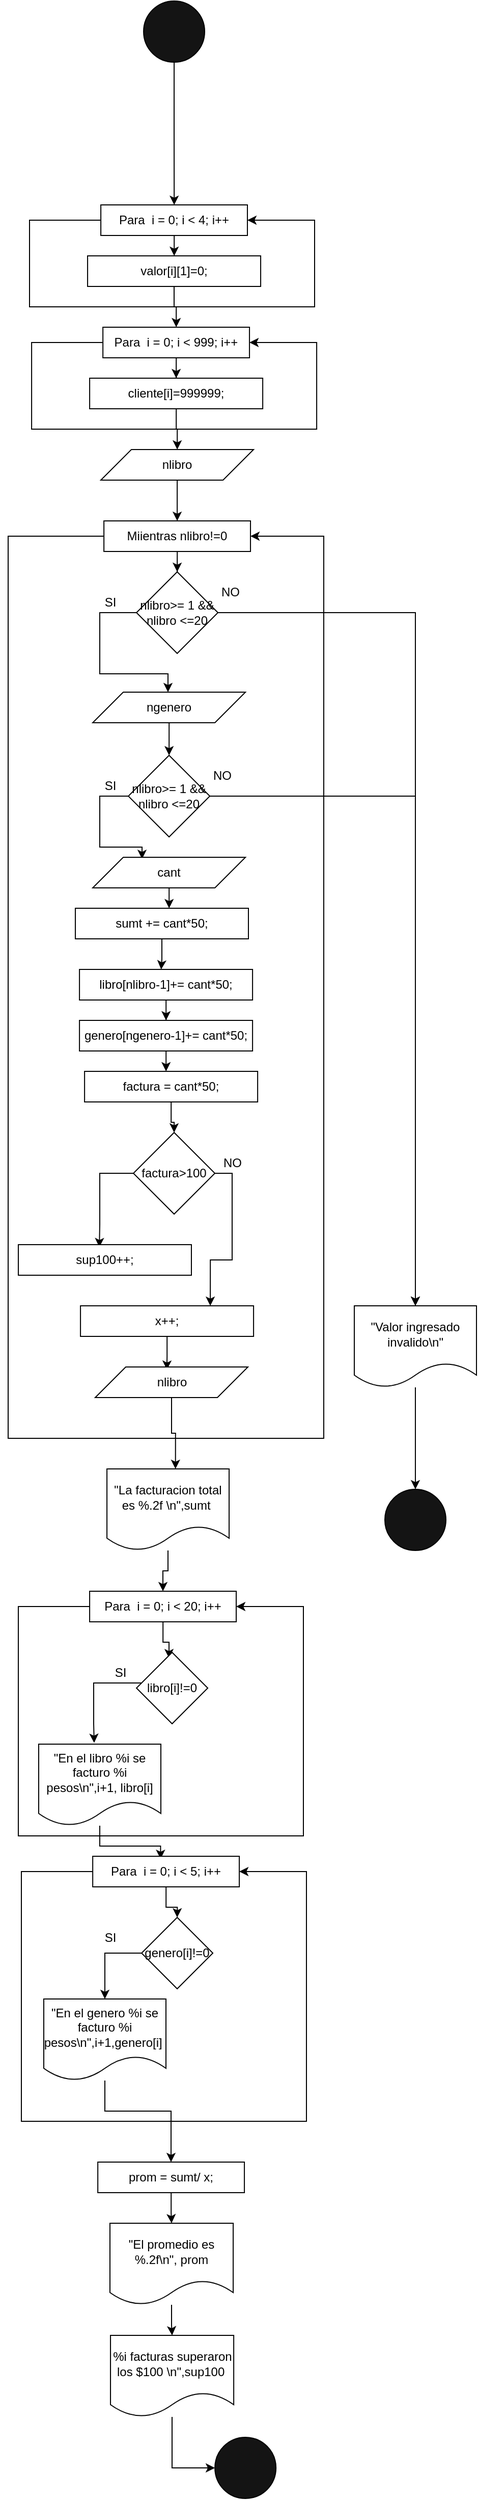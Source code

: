 <mxfile version="13.5.3" type="device"><diagram id="6y1sEQPBiFlEUiLBtZ2x" name="Page-1"><mxGraphModel dx="1504" dy="5358" grid="1" gridSize="10" guides="1" tooltips="1" connect="1" arrows="1" fold="1" page="1" pageScale="1" pageWidth="827" pageHeight="1169" math="0" shadow="0"><root><mxCell id="0"/><mxCell id="1" parent="0"/><mxCell id="lmidg_qq2kAQNofPM88j-1" style="edgeStyle=orthogonalEdgeStyle;rounded=0;orthogonalLoop=1;jettySize=auto;html=1;entryX=1;entryY=0.5;entryDx=0;entryDy=0;" parent="1" source="lmidg_qq2kAQNofPM88j-2" target="lmidg_qq2kAQNofPM88j-2" edge="1"><mxGeometry relative="1" as="geometry"><mxPoint x="719.33" y="-2990" as="targetPoint"/><Array as="points"><mxPoint x="300" y="-3075"/><mxPoint x="300" y="-2190"/><mxPoint x="610" y="-2190"/><mxPoint x="610" y="-3075"/></Array></mxGeometry></mxCell><mxCell id="lmidg_qq2kAQNofPM88j-52" style="edgeStyle=orthogonalEdgeStyle;rounded=0;orthogonalLoop=1;jettySize=auto;html=1;entryX=0.5;entryY=0;entryDx=0;entryDy=0;" parent="1" source="lmidg_qq2kAQNofPM88j-2" target="lmidg_qq2kAQNofPM88j-29" edge="1"><mxGeometry relative="1" as="geometry"/></mxCell><mxCell id="lmidg_qq2kAQNofPM88j-2" value="Miientras&amp;nbsp;nlibro!=0" style="rounded=0;whiteSpace=wrap;html=1;" parent="1" vertex="1"><mxGeometry x="394.07" y="-3090" width="143.96" height="30" as="geometry"/></mxCell><mxCell id="lmidg_qq2kAQNofPM88j-69" style="edgeStyle=orthogonalEdgeStyle;rounded=0;orthogonalLoop=1;jettySize=auto;html=1;" parent="1" source="lmidg_qq2kAQNofPM88j-3" target="lmidg_qq2kAQNofPM88j-6" edge="1"><mxGeometry relative="1" as="geometry"/></mxCell><mxCell id="lmidg_qq2kAQNofPM88j-3" value="" style="ellipse;whiteSpace=wrap;html=1;aspect=fixed;fillColor=#141414;" parent="1" vertex="1"><mxGeometry x="433.03" y="-3600" width="60" height="60" as="geometry"/></mxCell><mxCell id="lmidg_qq2kAQNofPM88j-4" style="edgeStyle=orthogonalEdgeStyle;rounded=0;orthogonalLoop=1;jettySize=auto;html=1;entryX=1;entryY=0.5;entryDx=0;entryDy=0;" parent="1" source="lmidg_qq2kAQNofPM88j-6" target="lmidg_qq2kAQNofPM88j-6" edge="1"><mxGeometry relative="1" as="geometry"><mxPoint x="725.28" y="-3370" as="targetPoint"/><Array as="points"><mxPoint x="321" y="-3385"/><mxPoint x="321" y="-3300"/><mxPoint x="601" y="-3300"/><mxPoint x="601" y="-3385"/></Array></mxGeometry></mxCell><mxCell id="lmidg_qq2kAQNofPM88j-5" style="edgeStyle=orthogonalEdgeStyle;rounded=0;orthogonalLoop=1;jettySize=auto;html=1;entryX=0.5;entryY=0;entryDx=0;entryDy=0;" parent="1" source="lmidg_qq2kAQNofPM88j-6" target="lmidg_qq2kAQNofPM88j-7" edge="1"><mxGeometry relative="1" as="geometry"/></mxCell><mxCell id="lmidg_qq2kAQNofPM88j-6" value="Para&amp;nbsp;&amp;nbsp;i = 0; i &amp;lt; 4; i++" style="rounded=0;whiteSpace=wrap;html=1;" parent="1" vertex="1"><mxGeometry x="391.05" y="-3400" width="143.96" height="30" as="geometry"/></mxCell><mxCell id="lmidg_qq2kAQNofPM88j-12" style="edgeStyle=orthogonalEdgeStyle;rounded=0;orthogonalLoop=1;jettySize=auto;html=1;" parent="1" source="lmidg_qq2kAQNofPM88j-7" target="lmidg_qq2kAQNofPM88j-10" edge="1"><mxGeometry relative="1" as="geometry"/></mxCell><mxCell id="lmidg_qq2kAQNofPM88j-7" value="valor[i][1]=0;" style="rounded=0;whiteSpace=wrap;html=1;" parent="1" vertex="1"><mxGeometry x="378.03" y="-3350" width="170" height="30" as="geometry"/></mxCell><mxCell id="lmidg_qq2kAQNofPM88j-8" style="edgeStyle=orthogonalEdgeStyle;rounded=0;orthogonalLoop=1;jettySize=auto;html=1;entryX=1;entryY=0.5;entryDx=0;entryDy=0;" parent="1" source="lmidg_qq2kAQNofPM88j-10" target="lmidg_qq2kAQNofPM88j-10" edge="1"><mxGeometry relative="1" as="geometry"><mxPoint x="727.31" y="-3250" as="targetPoint"/><Array as="points"><mxPoint x="323.03" y="-3265"/><mxPoint x="323.03" y="-3180"/><mxPoint x="603.03" y="-3180"/><mxPoint x="603.03" y="-3265"/></Array></mxGeometry></mxCell><mxCell id="lmidg_qq2kAQNofPM88j-9" style="edgeStyle=orthogonalEdgeStyle;rounded=0;orthogonalLoop=1;jettySize=auto;html=1;entryX=0.5;entryY=0;entryDx=0;entryDy=0;" parent="1" source="lmidg_qq2kAQNofPM88j-10" target="lmidg_qq2kAQNofPM88j-11" edge="1"><mxGeometry relative="1" as="geometry"/></mxCell><mxCell id="lmidg_qq2kAQNofPM88j-10" value="Para&amp;nbsp;&amp;nbsp;i = 0; i &amp;lt; 999; i++" style="rounded=0;whiteSpace=wrap;html=1;" parent="1" vertex="1"><mxGeometry x="393.08" y="-3280" width="143.96" height="30" as="geometry"/></mxCell><mxCell id="lmidg_qq2kAQNofPM88j-15" style="edgeStyle=orthogonalEdgeStyle;rounded=0;orthogonalLoop=1;jettySize=auto;html=1;" parent="1" source="lmidg_qq2kAQNofPM88j-11" target="lmidg_qq2kAQNofPM88j-14" edge="1"><mxGeometry relative="1" as="geometry"/></mxCell><mxCell id="lmidg_qq2kAQNofPM88j-11" value="cliente[i]=999999;" style="rounded=0;whiteSpace=wrap;html=1;" parent="1" vertex="1"><mxGeometry x="380.06" y="-3230" width="170" height="30" as="geometry"/></mxCell><mxCell id="lmidg_qq2kAQNofPM88j-16" style="edgeStyle=orthogonalEdgeStyle;rounded=0;orthogonalLoop=1;jettySize=auto;html=1;entryX=0.5;entryY=0;entryDx=0;entryDy=0;" parent="1" source="lmidg_qq2kAQNofPM88j-14" target="lmidg_qq2kAQNofPM88j-2" edge="1"><mxGeometry relative="1" as="geometry"/></mxCell><mxCell id="lmidg_qq2kAQNofPM88j-14" value="nlibro" style="shape=parallelogram;perimeter=parallelogramPerimeter;whiteSpace=wrap;html=1;" parent="1" vertex="1"><mxGeometry x="391.05" y="-3160" width="150" height="30" as="geometry"/></mxCell><mxCell id="lmidg_qq2kAQNofPM88j-64" style="edgeStyle=orthogonalEdgeStyle;rounded=0;orthogonalLoop=1;jettySize=auto;html=1;entryX=0.323;entryY=0.055;entryDx=0;entryDy=0;entryPerimeter=0;" parent="1" source="lmidg_qq2kAQNofPM88j-17" target="lmidg_qq2kAQNofPM88j-26" edge="1"><mxGeometry relative="1" as="geometry"><Array as="points"><mxPoint x="390" y="-2820"/><mxPoint x="390" y="-2770"/><mxPoint x="431" y="-2770"/></Array></mxGeometry></mxCell><mxCell id="lmidg_qq2kAQNofPM88j-71" style="edgeStyle=orthogonalEdgeStyle;rounded=0;orthogonalLoop=1;jettySize=auto;html=1;entryX=0.5;entryY=0;entryDx=0;entryDy=0;" parent="1" source="lmidg_qq2kAQNofPM88j-17" target="lmidg_qq2kAQNofPM88j-19" edge="1"><mxGeometry relative="1" as="geometry"/></mxCell><mxCell id="lmidg_qq2kAQNofPM88j-17" value="nlibro&amp;gt;= 1 &amp;amp;&amp;amp; nlibro &amp;lt;=20" style="rhombus;whiteSpace=wrap;html=1;" parent="1" vertex="1"><mxGeometry x="418.08" y="-2860" width="80" height="80" as="geometry"/></mxCell><mxCell id="lmidg_qq2kAQNofPM88j-54" style="edgeStyle=orthogonalEdgeStyle;rounded=0;orthogonalLoop=1;jettySize=auto;html=1;entryX=0.5;entryY=0;entryDx=0;entryDy=0;" parent="1" source="lmidg_qq2kAQNofPM88j-18" target="lmidg_qq2kAQNofPM88j-17" edge="1"><mxGeometry relative="1" as="geometry"/></mxCell><mxCell id="lmidg_qq2kAQNofPM88j-18" value="ngenero" style="shape=parallelogram;perimeter=parallelogramPerimeter;whiteSpace=wrap;html=1;" parent="1" vertex="1"><mxGeometry x="383.08" y="-2922" width="150" height="30" as="geometry"/></mxCell><mxCell id="lmidg_qq2kAQNofPM88j-21" style="edgeStyle=orthogonalEdgeStyle;rounded=0;orthogonalLoop=1;jettySize=auto;html=1;" parent="1" source="lmidg_qq2kAQNofPM88j-19" target="lmidg_qq2kAQNofPM88j-20" edge="1"><mxGeometry relative="1" as="geometry"><Array as="points"><mxPoint x="700" y="-2168"/></Array></mxGeometry></mxCell><mxCell id="lmidg_qq2kAQNofPM88j-19" value="&quot;Valor ingresado invalido\n&quot;" style="shape=document;whiteSpace=wrap;html=1;boundedLbl=1;" parent="1" vertex="1"><mxGeometry x="640" y="-2320" width="120" height="80" as="geometry"/></mxCell><mxCell id="lmidg_qq2kAQNofPM88j-20" value="" style="ellipse;whiteSpace=wrap;html=1;aspect=fixed;fillColor=#141414;" parent="1" vertex="1"><mxGeometry x="670.0" y="-2140" width="60" height="60" as="geometry"/></mxCell><mxCell id="lmidg_qq2kAQNofPM88j-59" style="edgeStyle=orthogonalEdgeStyle;rounded=0;orthogonalLoop=1;jettySize=auto;html=1;entryX=0.472;entryY=0.021;entryDx=0;entryDy=0;entryPerimeter=0;" parent="1" source="lmidg_qq2kAQNofPM88j-22" target="lmidg_qq2kAQNofPM88j-23" edge="1"><mxGeometry relative="1" as="geometry"/></mxCell><mxCell id="lmidg_qq2kAQNofPM88j-22" value="genero[ngenero-1]+= cant*50;" style="rounded=0;whiteSpace=wrap;html=1;" parent="1" vertex="1"><mxGeometry x="370.06" y="-2600" width="170" height="30" as="geometry"/></mxCell><mxCell id="lmidg_qq2kAQNofPM88j-60" style="edgeStyle=orthogonalEdgeStyle;rounded=0;orthogonalLoop=1;jettySize=auto;html=1;entryX=0.5;entryY=0;entryDx=0;entryDy=0;" parent="1" source="lmidg_qq2kAQNofPM88j-23" target="lmidg_qq2kAQNofPM88j-28" edge="1"><mxGeometry relative="1" as="geometry"/></mxCell><mxCell id="lmidg_qq2kAQNofPM88j-23" value="factura = cant*50;" style="rounded=0;whiteSpace=wrap;html=1;" parent="1" vertex="1"><mxGeometry x="375.06" y="-2550" width="170" height="30" as="geometry"/></mxCell><mxCell id="lmidg_qq2kAQNofPM88j-57" style="edgeStyle=orthogonalEdgeStyle;rounded=0;orthogonalLoop=1;jettySize=auto;html=1;entryX=0.472;entryY=0;entryDx=0;entryDy=0;entryPerimeter=0;" parent="1" source="lmidg_qq2kAQNofPM88j-24" target="lmidg_qq2kAQNofPM88j-25" edge="1"><mxGeometry relative="1" as="geometry"/></mxCell><mxCell id="lmidg_qq2kAQNofPM88j-24" value="sumt += cant*50;" style="rounded=0;whiteSpace=wrap;html=1;" parent="1" vertex="1"><mxGeometry x="366" y="-2710" width="170" height="30" as="geometry"/></mxCell><mxCell id="lmidg_qq2kAQNofPM88j-58" style="edgeStyle=orthogonalEdgeStyle;rounded=0;orthogonalLoop=1;jettySize=auto;html=1;" parent="1" source="lmidg_qq2kAQNofPM88j-25" target="lmidg_qq2kAQNofPM88j-22" edge="1"><mxGeometry relative="1" as="geometry"/></mxCell><mxCell id="lmidg_qq2kAQNofPM88j-25" value="libro[nlibro-1]+= cant*50;" style="rounded=0;whiteSpace=wrap;html=1;" parent="1" vertex="1"><mxGeometry x="370.06" y="-2650" width="170" height="30" as="geometry"/></mxCell><mxCell id="lmidg_qq2kAQNofPM88j-56" style="edgeStyle=orthogonalEdgeStyle;rounded=0;orthogonalLoop=1;jettySize=auto;html=1;entryX=0.539;entryY=0.006;entryDx=0;entryDy=0;entryPerimeter=0;" parent="1" source="lmidg_qq2kAQNofPM88j-26" target="lmidg_qq2kAQNofPM88j-24" edge="1"><mxGeometry relative="1" as="geometry"/></mxCell><mxCell id="lmidg_qq2kAQNofPM88j-26" value="cant" style="shape=parallelogram;perimeter=parallelogramPerimeter;whiteSpace=wrap;html=1;" parent="1" vertex="1"><mxGeometry x="383.08" y="-2760" width="150" height="30" as="geometry"/></mxCell><mxCell id="lmidg_qq2kAQNofPM88j-61" style="edgeStyle=orthogonalEdgeStyle;rounded=0;orthogonalLoop=1;jettySize=auto;html=1;entryX=0.468;entryY=0.082;entryDx=0;entryDy=0;entryPerimeter=0;" parent="1" source="lmidg_qq2kAQNofPM88j-28" target="lmidg_qq2kAQNofPM88j-33" edge="1"><mxGeometry relative="1" as="geometry"><Array as="points"><mxPoint x="390" y="-2450"/><mxPoint x="390" y="-2400"/></Array></mxGeometry></mxCell><mxCell id="lmidg_qq2kAQNofPM88j-62" style="edgeStyle=orthogonalEdgeStyle;rounded=0;orthogonalLoop=1;jettySize=auto;html=1;entryX=0.75;entryY=0;entryDx=0;entryDy=0;" parent="1" source="lmidg_qq2kAQNofPM88j-28" target="lmidg_qq2kAQNofPM88j-34" edge="1"><mxGeometry relative="1" as="geometry"><Array as="points"><mxPoint x="520" y="-2450"/><mxPoint x="520" y="-2365"/><mxPoint x="499" y="-2365"/></Array></mxGeometry></mxCell><mxCell id="lmidg_qq2kAQNofPM88j-28" value="factura&amp;gt;100" style="rhombus;whiteSpace=wrap;html=1;" parent="1" vertex="1"><mxGeometry x="423.03" y="-2490" width="80" height="80" as="geometry"/></mxCell><mxCell id="lmidg_qq2kAQNofPM88j-53" style="edgeStyle=orthogonalEdgeStyle;rounded=0;orthogonalLoop=1;jettySize=auto;html=1;" parent="1" source="lmidg_qq2kAQNofPM88j-29" target="lmidg_qq2kAQNofPM88j-18" edge="1"><mxGeometry relative="1" as="geometry"><Array as="points"><mxPoint x="390" y="-3000"/><mxPoint x="390" y="-2940"/><mxPoint x="457" y="-2940"/></Array></mxGeometry></mxCell><mxCell id="lmidg_qq2kAQNofPM88j-70" style="edgeStyle=orthogonalEdgeStyle;rounded=0;orthogonalLoop=1;jettySize=auto;html=1;entryX=0.5;entryY=0;entryDx=0;entryDy=0;" parent="1" source="lmidg_qq2kAQNofPM88j-29" target="lmidg_qq2kAQNofPM88j-19" edge="1"><mxGeometry relative="1" as="geometry"><mxPoint x="710" y="-2580" as="targetPoint"/></mxGeometry></mxCell><mxCell id="lmidg_qq2kAQNofPM88j-29" value="nlibro&amp;gt;= 1 &amp;amp;&amp;amp; nlibro &amp;lt;=20" style="rhombus;whiteSpace=wrap;html=1;" parent="1" vertex="1"><mxGeometry x="426.05" y="-3040" width="80" height="80" as="geometry"/></mxCell><mxCell id="lmidg_qq2kAQNofPM88j-33" value="sup100++;" style="rounded=0;whiteSpace=wrap;html=1;" parent="1" vertex="1"><mxGeometry x="310" y="-2380" width="170" height="30" as="geometry"/></mxCell><mxCell id="lmidg_qq2kAQNofPM88j-63" style="edgeStyle=orthogonalEdgeStyle;rounded=0;orthogonalLoop=1;jettySize=auto;html=1;entryX=0.469;entryY=0.09;entryDx=0;entryDy=0;entryPerimeter=0;" parent="1" source="lmidg_qq2kAQNofPM88j-34" target="lmidg_qq2kAQNofPM88j-35" edge="1"><mxGeometry relative="1" as="geometry"/></mxCell><mxCell id="lmidg_qq2kAQNofPM88j-34" value="x++;&lt;span&gt;&#9;&lt;/span&gt;" style="rounded=0;whiteSpace=wrap;html=1;" parent="1" vertex="1"><mxGeometry x="371.05" y="-2320" width="170" height="30" as="geometry"/></mxCell><mxCell id="lmidg_qq2kAQNofPM88j-72" style="edgeStyle=orthogonalEdgeStyle;rounded=0;orthogonalLoop=1;jettySize=auto;html=1;entryX=0.561;entryY=0;entryDx=0;entryDy=0;entryPerimeter=0;" parent="1" source="lmidg_qq2kAQNofPM88j-35" target="lmidg_qq2kAQNofPM88j-36" edge="1"><mxGeometry relative="1" as="geometry"/></mxCell><mxCell id="lmidg_qq2kAQNofPM88j-35" value="nlibro" style="shape=parallelogram;perimeter=parallelogramPerimeter;whiteSpace=wrap;html=1;" parent="1" vertex="1"><mxGeometry x="385.52" y="-2260" width="150" height="30" as="geometry"/></mxCell><mxCell id="lmidg_qq2kAQNofPM88j-73" style="edgeStyle=orthogonalEdgeStyle;rounded=0;orthogonalLoop=1;jettySize=auto;html=1;entryX=0.5;entryY=0;entryDx=0;entryDy=0;" parent="1" source="lmidg_qq2kAQNofPM88j-36" target="lmidg_qq2kAQNofPM88j-39" edge="1"><mxGeometry relative="1" as="geometry"/></mxCell><mxCell id="lmidg_qq2kAQNofPM88j-36" value="&quot;La facturacion total es %.2f \n&quot;,sumt&amp;nbsp;" style="shape=document;whiteSpace=wrap;html=1;boundedLbl=1;" parent="1" vertex="1"><mxGeometry x="397.04" y="-2160" width="120" height="80" as="geometry"/></mxCell><mxCell id="lmidg_qq2kAQNofPM88j-37" style="edgeStyle=orthogonalEdgeStyle;rounded=0;orthogonalLoop=1;jettySize=auto;html=1;entryX=1;entryY=0.5;entryDx=0;entryDy=0;" parent="1" source="lmidg_qq2kAQNofPM88j-39" target="lmidg_qq2kAQNofPM88j-39" edge="1"><mxGeometry relative="1" as="geometry"><mxPoint x="714.28" y="-2010" as="targetPoint"/><Array as="points"><mxPoint x="310" y="-2025"/><mxPoint x="310" y="-1800"/><mxPoint x="590" y="-1800"/><mxPoint x="590" y="-2025"/></Array></mxGeometry></mxCell><mxCell id="lmidg_qq2kAQNofPM88j-74" style="edgeStyle=orthogonalEdgeStyle;rounded=0;orthogonalLoop=1;jettySize=auto;html=1;entryX=0.457;entryY=0.081;entryDx=0;entryDy=0;entryPerimeter=0;" parent="1" source="lmidg_qq2kAQNofPM88j-39" target="lmidg_qq2kAQNofPM88j-41" edge="1"><mxGeometry relative="1" as="geometry"/></mxCell><mxCell id="lmidg_qq2kAQNofPM88j-39" value="Para&amp;nbsp;&amp;nbsp;i = 0; i &amp;lt; 20; i++" style="rounded=0;whiteSpace=wrap;html=1;" parent="1" vertex="1"><mxGeometry x="380.05" y="-2040" width="143.96" height="30" as="geometry"/></mxCell><mxCell id="lmidg_qq2kAQNofPM88j-75" style="edgeStyle=orthogonalEdgeStyle;rounded=0;orthogonalLoop=1;jettySize=auto;html=1;entryX=0.454;entryY=-0.016;entryDx=0;entryDy=0;entryPerimeter=0;" parent="1" source="lmidg_qq2kAQNofPM88j-41" target="lmidg_qq2kAQNofPM88j-42" edge="1"><mxGeometry relative="1" as="geometry"><Array as="points"><mxPoint x="461" y="-1950"/><mxPoint x="384" y="-1950"/><mxPoint x="384" y="-1910"/><mxPoint x="385" y="-1910"/></Array></mxGeometry></mxCell><mxCell id="lmidg_qq2kAQNofPM88j-41" value="libro[i]!=0" style="rhombus;whiteSpace=wrap;html=1;" parent="1" vertex="1"><mxGeometry x="426.05" y="-1980" width="70" height="70" as="geometry"/></mxCell><mxCell id="lmidg_qq2kAQNofPM88j-77" style="edgeStyle=orthogonalEdgeStyle;rounded=0;orthogonalLoop=1;jettySize=auto;html=1;entryX=0.463;entryY=0.087;entryDx=0;entryDy=0;entryPerimeter=0;" parent="1" source="lmidg_qq2kAQNofPM88j-42" target="lmidg_qq2kAQNofPM88j-44" edge="1"><mxGeometry relative="1" as="geometry"/></mxCell><mxCell id="lmidg_qq2kAQNofPM88j-42" value="&quot;En el libro %i se facturo %i pesos\n&quot;,i+1, libro[i]" style="shape=document;whiteSpace=wrap;html=1;boundedLbl=1;" parent="1" vertex="1"><mxGeometry x="330" y="-1890" width="120" height="80" as="geometry"/></mxCell><mxCell id="lmidg_qq2kAQNofPM88j-43" style="edgeStyle=orthogonalEdgeStyle;rounded=0;orthogonalLoop=1;jettySize=auto;html=1;entryX=1;entryY=0.5;entryDx=0;entryDy=0;" parent="1" source="lmidg_qq2kAQNofPM88j-44" target="lmidg_qq2kAQNofPM88j-44" edge="1"><mxGeometry relative="1" as="geometry"><mxPoint x="717.31" y="-1750" as="targetPoint"/><Array as="points"><mxPoint x="313" y="-1765"/><mxPoint x="313" y="-1520"/><mxPoint x="593" y="-1520"/><mxPoint x="593" y="-1765"/></Array></mxGeometry></mxCell><mxCell id="lmidg_qq2kAQNofPM88j-78" style="edgeStyle=orthogonalEdgeStyle;rounded=0;orthogonalLoop=1;jettySize=auto;html=1;entryX=0.5;entryY=0;entryDx=0;entryDy=0;" parent="1" source="lmidg_qq2kAQNofPM88j-44" target="lmidg_qq2kAQNofPM88j-45" edge="1"><mxGeometry relative="1" as="geometry"/></mxCell><mxCell id="lmidg_qq2kAQNofPM88j-44" value="Para&amp;nbsp;&amp;nbsp;i = 0; i &amp;lt; 5; i++" style="rounded=0;whiteSpace=wrap;html=1;" parent="1" vertex="1"><mxGeometry x="383.08" y="-1780" width="143.96" height="30" as="geometry"/></mxCell><mxCell id="lmidg_qq2kAQNofPM88j-79" style="edgeStyle=orthogonalEdgeStyle;rounded=0;orthogonalLoop=1;jettySize=auto;html=1;entryX=0.5;entryY=0;entryDx=0;entryDy=0;" parent="1" source="lmidg_qq2kAQNofPM88j-45" target="lmidg_qq2kAQNofPM88j-46" edge="1"><mxGeometry relative="1" as="geometry"><Array as="points"><mxPoint x="395" y="-1685"/></Array></mxGeometry></mxCell><mxCell id="lmidg_qq2kAQNofPM88j-45" value="genero[i]!=0" style="rhombus;whiteSpace=wrap;html=1;" parent="1" vertex="1"><mxGeometry x="431.05" y="-1720" width="70" height="70" as="geometry"/></mxCell><mxCell id="lmidg_qq2kAQNofPM88j-81" style="edgeStyle=orthogonalEdgeStyle;rounded=0;orthogonalLoop=1;jettySize=auto;html=1;" parent="1" source="lmidg_qq2kAQNofPM88j-46" target="lmidg_qq2kAQNofPM88j-47" edge="1"><mxGeometry relative="1" as="geometry"><Array as="points"><mxPoint x="395" y="-1530"/><mxPoint x="460" y="-1530"/></Array></mxGeometry></mxCell><mxCell id="lmidg_qq2kAQNofPM88j-46" value="&quot;En el genero %i se facturo %i pesos\n&quot;,i+1,genero[i]&amp;nbsp;" style="shape=document;whiteSpace=wrap;html=1;boundedLbl=1;" parent="1" vertex="1"><mxGeometry x="335" y="-1640" width="120" height="80" as="geometry"/></mxCell><mxCell id="lmidg_qq2kAQNofPM88j-82" style="edgeStyle=orthogonalEdgeStyle;rounded=0;orthogonalLoop=1;jettySize=auto;html=1;entryX=0.5;entryY=0;entryDx=0;entryDy=0;" parent="1" source="lmidg_qq2kAQNofPM88j-47" target="lmidg_qq2kAQNofPM88j-50" edge="1"><mxGeometry relative="1" as="geometry"/></mxCell><mxCell id="lmidg_qq2kAQNofPM88j-47" value="prom = sumt/ x;" style="rounded=0;whiteSpace=wrap;html=1;" parent="1" vertex="1"><mxGeometry x="388.08" y="-1480" width="143.96" height="30" as="geometry"/></mxCell><mxCell id="lmidg_qq2kAQNofPM88j-83" style="edgeStyle=orthogonalEdgeStyle;rounded=0;orthogonalLoop=1;jettySize=auto;html=1;entryX=0.5;entryY=0;entryDx=0;entryDy=0;" parent="1" source="lmidg_qq2kAQNofPM88j-50" target="lmidg_qq2kAQNofPM88j-51" edge="1"><mxGeometry relative="1" as="geometry"/></mxCell><mxCell id="lmidg_qq2kAQNofPM88j-50" value="&quot;El promedio es %.2f\n&quot;, prom" style="shape=document;whiteSpace=wrap;html=1;boundedLbl=1;" parent="1" vertex="1"><mxGeometry x="400" y="-1420" width="121.04" height="80" as="geometry"/></mxCell><mxCell id="lmidg_qq2kAQNofPM88j-85" style="edgeStyle=orthogonalEdgeStyle;rounded=0;orthogonalLoop=1;jettySize=auto;html=1;entryX=0;entryY=0.5;entryDx=0;entryDy=0;" parent="1" source="lmidg_qq2kAQNofPM88j-51" target="lmidg_qq2kAQNofPM88j-84" edge="1"><mxGeometry relative="1" as="geometry"/></mxCell><mxCell id="lmidg_qq2kAQNofPM88j-51" value="%i facturas superaron los $100 \n&quot;,sup100&amp;nbsp;" style="shape=document;whiteSpace=wrap;html=1;boundedLbl=1;" parent="1" vertex="1"><mxGeometry x="400.53" y="-1310" width="121.04" height="80" as="geometry"/></mxCell><mxCell id="2" value="SI" style="text;html=1;align=center;verticalAlign=middle;resizable=0;points=[];autosize=1;" parent="1" vertex="1"><mxGeometry x="385" y="-2840" width="30" height="20" as="geometry"/></mxCell><mxCell id="lmidg_qq2kAQNofPM88j-65" value="SI" style="text;html=1;align=center;verticalAlign=middle;resizable=0;points=[];autosize=1;" parent="1" vertex="1"><mxGeometry x="385" y="-3020" width="30" height="20" as="geometry"/></mxCell><mxCell id="lmidg_qq2kAQNofPM88j-66" value="NO" style="text;html=1;align=center;verticalAlign=middle;resizable=0;points=[];autosize=1;" parent="1" vertex="1"><mxGeometry x="503.08" y="-3030" width="30" height="20" as="geometry"/></mxCell><mxCell id="lmidg_qq2kAQNofPM88j-67" value="NO" style="text;html=1;align=center;verticalAlign=middle;resizable=0;points=[];autosize=1;" parent="1" vertex="1"><mxGeometry x="495" y="-2850" width="30" height="20" as="geometry"/></mxCell><mxCell id="lmidg_qq2kAQNofPM88j-68" value="NO" style="text;html=1;align=center;verticalAlign=middle;resizable=0;points=[];autosize=1;" parent="1" vertex="1"><mxGeometry x="505" y="-2470" width="30" height="20" as="geometry"/></mxCell><mxCell id="lmidg_qq2kAQNofPM88j-76" value="SI" style="text;html=1;align=center;verticalAlign=middle;resizable=0;points=[];autosize=1;" parent="1" vertex="1"><mxGeometry x="395" y="-1970" width="30" height="20" as="geometry"/></mxCell><mxCell id="lmidg_qq2kAQNofPM88j-80" value="SI" style="text;html=1;align=center;verticalAlign=middle;resizable=0;points=[];autosize=1;" parent="1" vertex="1"><mxGeometry x="385" y="-1710" width="30" height="20" as="geometry"/></mxCell><mxCell id="lmidg_qq2kAQNofPM88j-84" value="" style="ellipse;whiteSpace=wrap;html=1;aspect=fixed;fillColor=#141414;" parent="1" vertex="1"><mxGeometry x="503.08" y="-1210" width="60" height="60" as="geometry"/></mxCell></root></mxGraphModel></diagram></mxfile>
